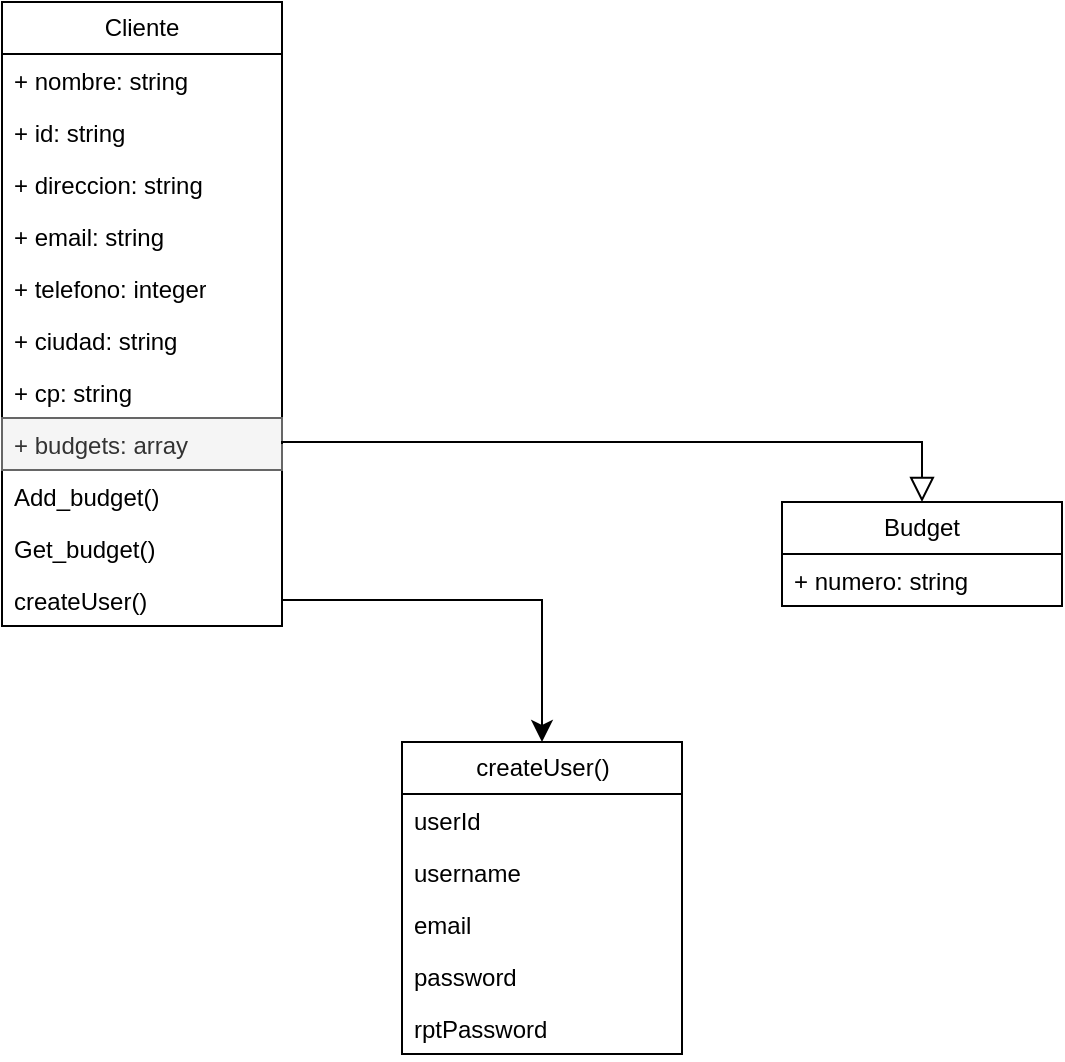 <mxfile>
    <diagram id="C5RBs43oDa-KdzZeNtuy" name="Page-1">
        <mxGraphModel dx="1101" dy="640" grid="1" gridSize="10" guides="1" tooltips="1" connect="1" arrows="1" fold="1" page="1" pageScale="1" pageWidth="827" pageHeight="1169" math="0" shadow="0">
            <root>
                <mxCell id="WIyWlLk6GJQsqaUBKTNV-0"/>
                <mxCell id="WIyWlLk6GJQsqaUBKTNV-1" parent="WIyWlLk6GJQsqaUBKTNV-0"/>
                <mxCell id="GNOaMrjyhSI5K72AFH-E-0" value="Cliente" style="swimlane;fontStyle=0;childLayout=stackLayout;horizontal=1;startSize=26;fillColor=none;horizontalStack=0;resizeParent=1;resizeParentMax=0;resizeLast=0;collapsible=1;marginBottom=0;whiteSpace=wrap;html=1;" parent="WIyWlLk6GJQsqaUBKTNV-1" vertex="1">
                    <mxGeometry x="200" y="70" width="140" height="312" as="geometry">
                        <mxRectangle x="1690" y="240" width="80" height="30" as="alternateBounds"/>
                    </mxGeometry>
                </mxCell>
                <mxCell id="GNOaMrjyhSI5K72AFH-E-1" value="+ nombre: string" style="text;strokeColor=none;fillColor=none;align=left;verticalAlign=top;spacingLeft=4;spacingRight=4;overflow=hidden;rotatable=0;points=[[0,0.5],[1,0.5]];portConstraint=eastwest;whiteSpace=wrap;html=1;" parent="GNOaMrjyhSI5K72AFH-E-0" vertex="1">
                    <mxGeometry y="26" width="140" height="26" as="geometry"/>
                </mxCell>
                <mxCell id="7" value="+ id: string" style="text;strokeColor=none;fillColor=none;align=left;verticalAlign=top;spacingLeft=4;spacingRight=4;overflow=hidden;rotatable=0;points=[[0,0.5],[1,0.5]];portConstraint=eastwest;whiteSpace=wrap;html=1;" vertex="1" parent="GNOaMrjyhSI5K72AFH-E-0">
                    <mxGeometry y="52" width="140" height="26" as="geometry"/>
                </mxCell>
                <mxCell id="GNOaMrjyhSI5K72AFH-E-2" value="+ direccion: string" style="text;strokeColor=none;fillColor=none;align=left;verticalAlign=top;spacingLeft=4;spacingRight=4;overflow=hidden;rotatable=0;points=[[0,0.5],[1,0.5]];portConstraint=eastwest;whiteSpace=wrap;html=1;" parent="GNOaMrjyhSI5K72AFH-E-0" vertex="1">
                    <mxGeometry y="78" width="140" height="26" as="geometry"/>
                </mxCell>
                <mxCell id="GNOaMrjyhSI5K72AFH-E-3" value="+ email: string" style="text;strokeColor=none;fillColor=none;align=left;verticalAlign=top;spacingLeft=4;spacingRight=4;overflow=hidden;rotatable=0;points=[[0,0.5],[1,0.5]];portConstraint=eastwest;whiteSpace=wrap;html=1;" parent="GNOaMrjyhSI5K72AFH-E-0" vertex="1">
                    <mxGeometry y="104" width="140" height="26" as="geometry"/>
                </mxCell>
                <mxCell id="GNOaMrjyhSI5K72AFH-E-4" value="+ telefono: integer" style="text;strokeColor=none;fillColor=none;align=left;verticalAlign=top;spacingLeft=4;spacingRight=4;overflow=hidden;rotatable=0;points=[[0,0.5],[1,0.5]];portConstraint=eastwest;whiteSpace=wrap;html=1;" parent="GNOaMrjyhSI5K72AFH-E-0" vertex="1">
                    <mxGeometry y="130" width="140" height="26" as="geometry"/>
                </mxCell>
                <mxCell id="GNOaMrjyhSI5K72AFH-E-5" value="+ ciudad: string" style="text;strokeColor=none;fillColor=none;align=left;verticalAlign=top;spacingLeft=4;spacingRight=4;overflow=hidden;rotatable=0;points=[[0,0.5],[1,0.5]];portConstraint=eastwest;whiteSpace=wrap;html=1;" parent="GNOaMrjyhSI5K72AFH-E-0" vertex="1">
                    <mxGeometry y="156" width="140" height="26" as="geometry"/>
                </mxCell>
                <mxCell id="GNOaMrjyhSI5K72AFH-E-6" value="+ cp: string" style="text;strokeColor=none;fillColor=none;align=left;verticalAlign=top;spacingLeft=4;spacingRight=4;overflow=hidden;rotatable=0;points=[[0,0.5],[1,0.5]];portConstraint=eastwest;whiteSpace=wrap;html=1;" parent="GNOaMrjyhSI5K72AFH-E-0" vertex="1">
                    <mxGeometry y="182" width="140" height="26" as="geometry"/>
                </mxCell>
                <mxCell id="GNOaMrjyhSI5K72AFH-E-7" value="+ budgets: array" style="text;align=left;verticalAlign=top;spacingLeft=4;spacingRight=4;overflow=hidden;rotatable=0;points=[[0,0.5],[1,0.5]];portConstraint=eastwest;whiteSpace=wrap;html=1;fillColor=#f5f5f5;strokeColor=#666666;fontColor=#333333;" parent="GNOaMrjyhSI5K72AFH-E-0" vertex="1">
                    <mxGeometry y="208" width="140" height="26" as="geometry"/>
                </mxCell>
                <mxCell id="GNOaMrjyhSI5K72AFH-E-28" value="Add_budget()" style="text;align=left;verticalAlign=top;spacingLeft=4;spacingRight=4;overflow=hidden;rotatable=0;points=[[0,0.5],[1,0.5]];portConstraint=eastwest;whiteSpace=wrap;html=1;" parent="GNOaMrjyhSI5K72AFH-E-0" vertex="1">
                    <mxGeometry y="234" width="140" height="26" as="geometry"/>
                </mxCell>
                <mxCell id="GNOaMrjyhSI5K72AFH-E-29" value="Get_budget()" style="text;align=left;verticalAlign=top;spacingLeft=4;spacingRight=4;overflow=hidden;rotatable=0;points=[[0,0.5],[1,0.5]];portConstraint=eastwest;whiteSpace=wrap;html=1;" parent="GNOaMrjyhSI5K72AFH-E-0" vertex="1">
                    <mxGeometry y="260" width="140" height="26" as="geometry"/>
                </mxCell>
                <mxCell id="9" value="&lt;span style=&quot;text-align: center;&quot;&gt;createUser()&lt;/span&gt;" style="text;align=left;verticalAlign=top;spacingLeft=4;spacingRight=4;overflow=hidden;rotatable=0;points=[[0,0.5],[1,0.5]];portConstraint=eastwest;whiteSpace=wrap;html=1;" vertex="1" parent="GNOaMrjyhSI5K72AFH-E-0">
                    <mxGeometry y="286" width="140" height="26" as="geometry"/>
                </mxCell>
                <mxCell id="GNOaMrjyhSI5K72AFH-E-8" value="Budget" style="swimlane;fontStyle=0;childLayout=stackLayout;horizontal=1;startSize=26;fillColor=none;horizontalStack=0;resizeParent=1;resizeParentMax=0;resizeLast=0;collapsible=1;marginBottom=0;whiteSpace=wrap;html=1;" parent="WIyWlLk6GJQsqaUBKTNV-1" vertex="1">
                    <mxGeometry x="590" y="320" width="140" height="52" as="geometry">
                        <mxRectangle x="1690" y="240" width="80" height="30" as="alternateBounds"/>
                    </mxGeometry>
                </mxCell>
                <mxCell id="GNOaMrjyhSI5K72AFH-E-9" value="+ numero: string" style="text;strokeColor=none;fillColor=none;align=left;verticalAlign=top;spacingLeft=4;spacingRight=4;overflow=hidden;rotatable=0;points=[[0,0.5],[1,0.5]];portConstraint=eastwest;whiteSpace=wrap;html=1;" parent="GNOaMrjyhSI5K72AFH-E-8" vertex="1">
                    <mxGeometry y="26" width="140" height="26" as="geometry"/>
                </mxCell>
                <mxCell id="GNOaMrjyhSI5K72AFH-E-27" value="" style="endArrow=block;endSize=10;endFill=0;shadow=0;strokeWidth=1;rounded=0;edgeStyle=elbowEdgeStyle;elbow=vertical;exitX=1;exitY=0.5;exitDx=0;exitDy=0;entryX=0.5;entryY=0;entryDx=0;entryDy=0;" parent="WIyWlLk6GJQsqaUBKTNV-1" source="GNOaMrjyhSI5K72AFH-E-7" target="GNOaMrjyhSI5K72AFH-E-8" edge="1">
                    <mxGeometry width="160" relative="1" as="geometry">
                        <mxPoint x="380" y="230" as="sourcePoint"/>
                        <mxPoint x="478" y="44" as="targetPoint"/>
                        <Array as="points">
                            <mxPoint x="510" y="290"/>
                        </Array>
                    </mxGeometry>
                </mxCell>
                <mxCell id="0" value="createUser()" style="swimlane;fontStyle=0;childLayout=stackLayout;horizontal=1;startSize=26;fillColor=none;horizontalStack=0;resizeParent=1;resizeParentMax=0;resizeLast=0;collapsible=1;marginBottom=0;html=1;" vertex="1" parent="WIyWlLk6GJQsqaUBKTNV-1">
                    <mxGeometry x="400" y="440" width="140" height="156" as="geometry"/>
                </mxCell>
                <mxCell id="8" value="userId" style="text;strokeColor=none;fillColor=none;align=left;verticalAlign=top;spacingLeft=4;spacingRight=4;overflow=hidden;rotatable=0;points=[[0,0.5],[1,0.5]];portConstraint=eastwest;whiteSpace=wrap;html=1;" vertex="1" parent="0">
                    <mxGeometry y="26" width="140" height="26" as="geometry"/>
                </mxCell>
                <mxCell id="1" value="username" style="text;strokeColor=none;fillColor=none;align=left;verticalAlign=top;spacingLeft=4;spacingRight=4;overflow=hidden;rotatable=0;points=[[0,0.5],[1,0.5]];portConstraint=eastwest;whiteSpace=wrap;html=1;" vertex="1" parent="0">
                    <mxGeometry y="52" width="140" height="26" as="geometry"/>
                </mxCell>
                <mxCell id="2" value="email" style="text;strokeColor=none;fillColor=none;align=left;verticalAlign=top;spacingLeft=4;spacingRight=4;overflow=hidden;rotatable=0;points=[[0,0.5],[1,0.5]];portConstraint=eastwest;whiteSpace=wrap;html=1;" vertex="1" parent="0">
                    <mxGeometry y="78" width="140" height="26" as="geometry"/>
                </mxCell>
                <mxCell id="3" value="password" style="text;strokeColor=none;fillColor=none;align=left;verticalAlign=top;spacingLeft=4;spacingRight=4;overflow=hidden;rotatable=0;points=[[0,0.5],[1,0.5]];portConstraint=eastwest;whiteSpace=wrap;html=1;" vertex="1" parent="0">
                    <mxGeometry y="104" width="140" height="26" as="geometry"/>
                </mxCell>
                <mxCell id="4" value="rptPassword" style="text;strokeColor=none;fillColor=none;align=left;verticalAlign=top;spacingLeft=4;spacingRight=4;overflow=hidden;rotatable=0;points=[[0,0.5],[1,0.5]];portConstraint=eastwest;whiteSpace=wrap;html=1;" vertex="1" parent="0">
                    <mxGeometry y="130" width="140" height="26" as="geometry"/>
                </mxCell>
                <mxCell id="10" value="" style="edgeStyle=segmentEdgeStyle;endArrow=classic;html=1;curved=0;rounded=0;endSize=8;startSize=8;exitX=1;exitY=0.5;exitDx=0;exitDy=0;entryX=0.5;entryY=0;entryDx=0;entryDy=0;" edge="1" parent="WIyWlLk6GJQsqaUBKTNV-1" source="9" target="0">
                    <mxGeometry width="50" height="50" relative="1" as="geometry">
                        <mxPoint x="280" y="420" as="sourcePoint"/>
                        <mxPoint x="380" y="450" as="targetPoint"/>
                    </mxGeometry>
                </mxCell>
            </root>
        </mxGraphModel>
    </diagram>
</mxfile>